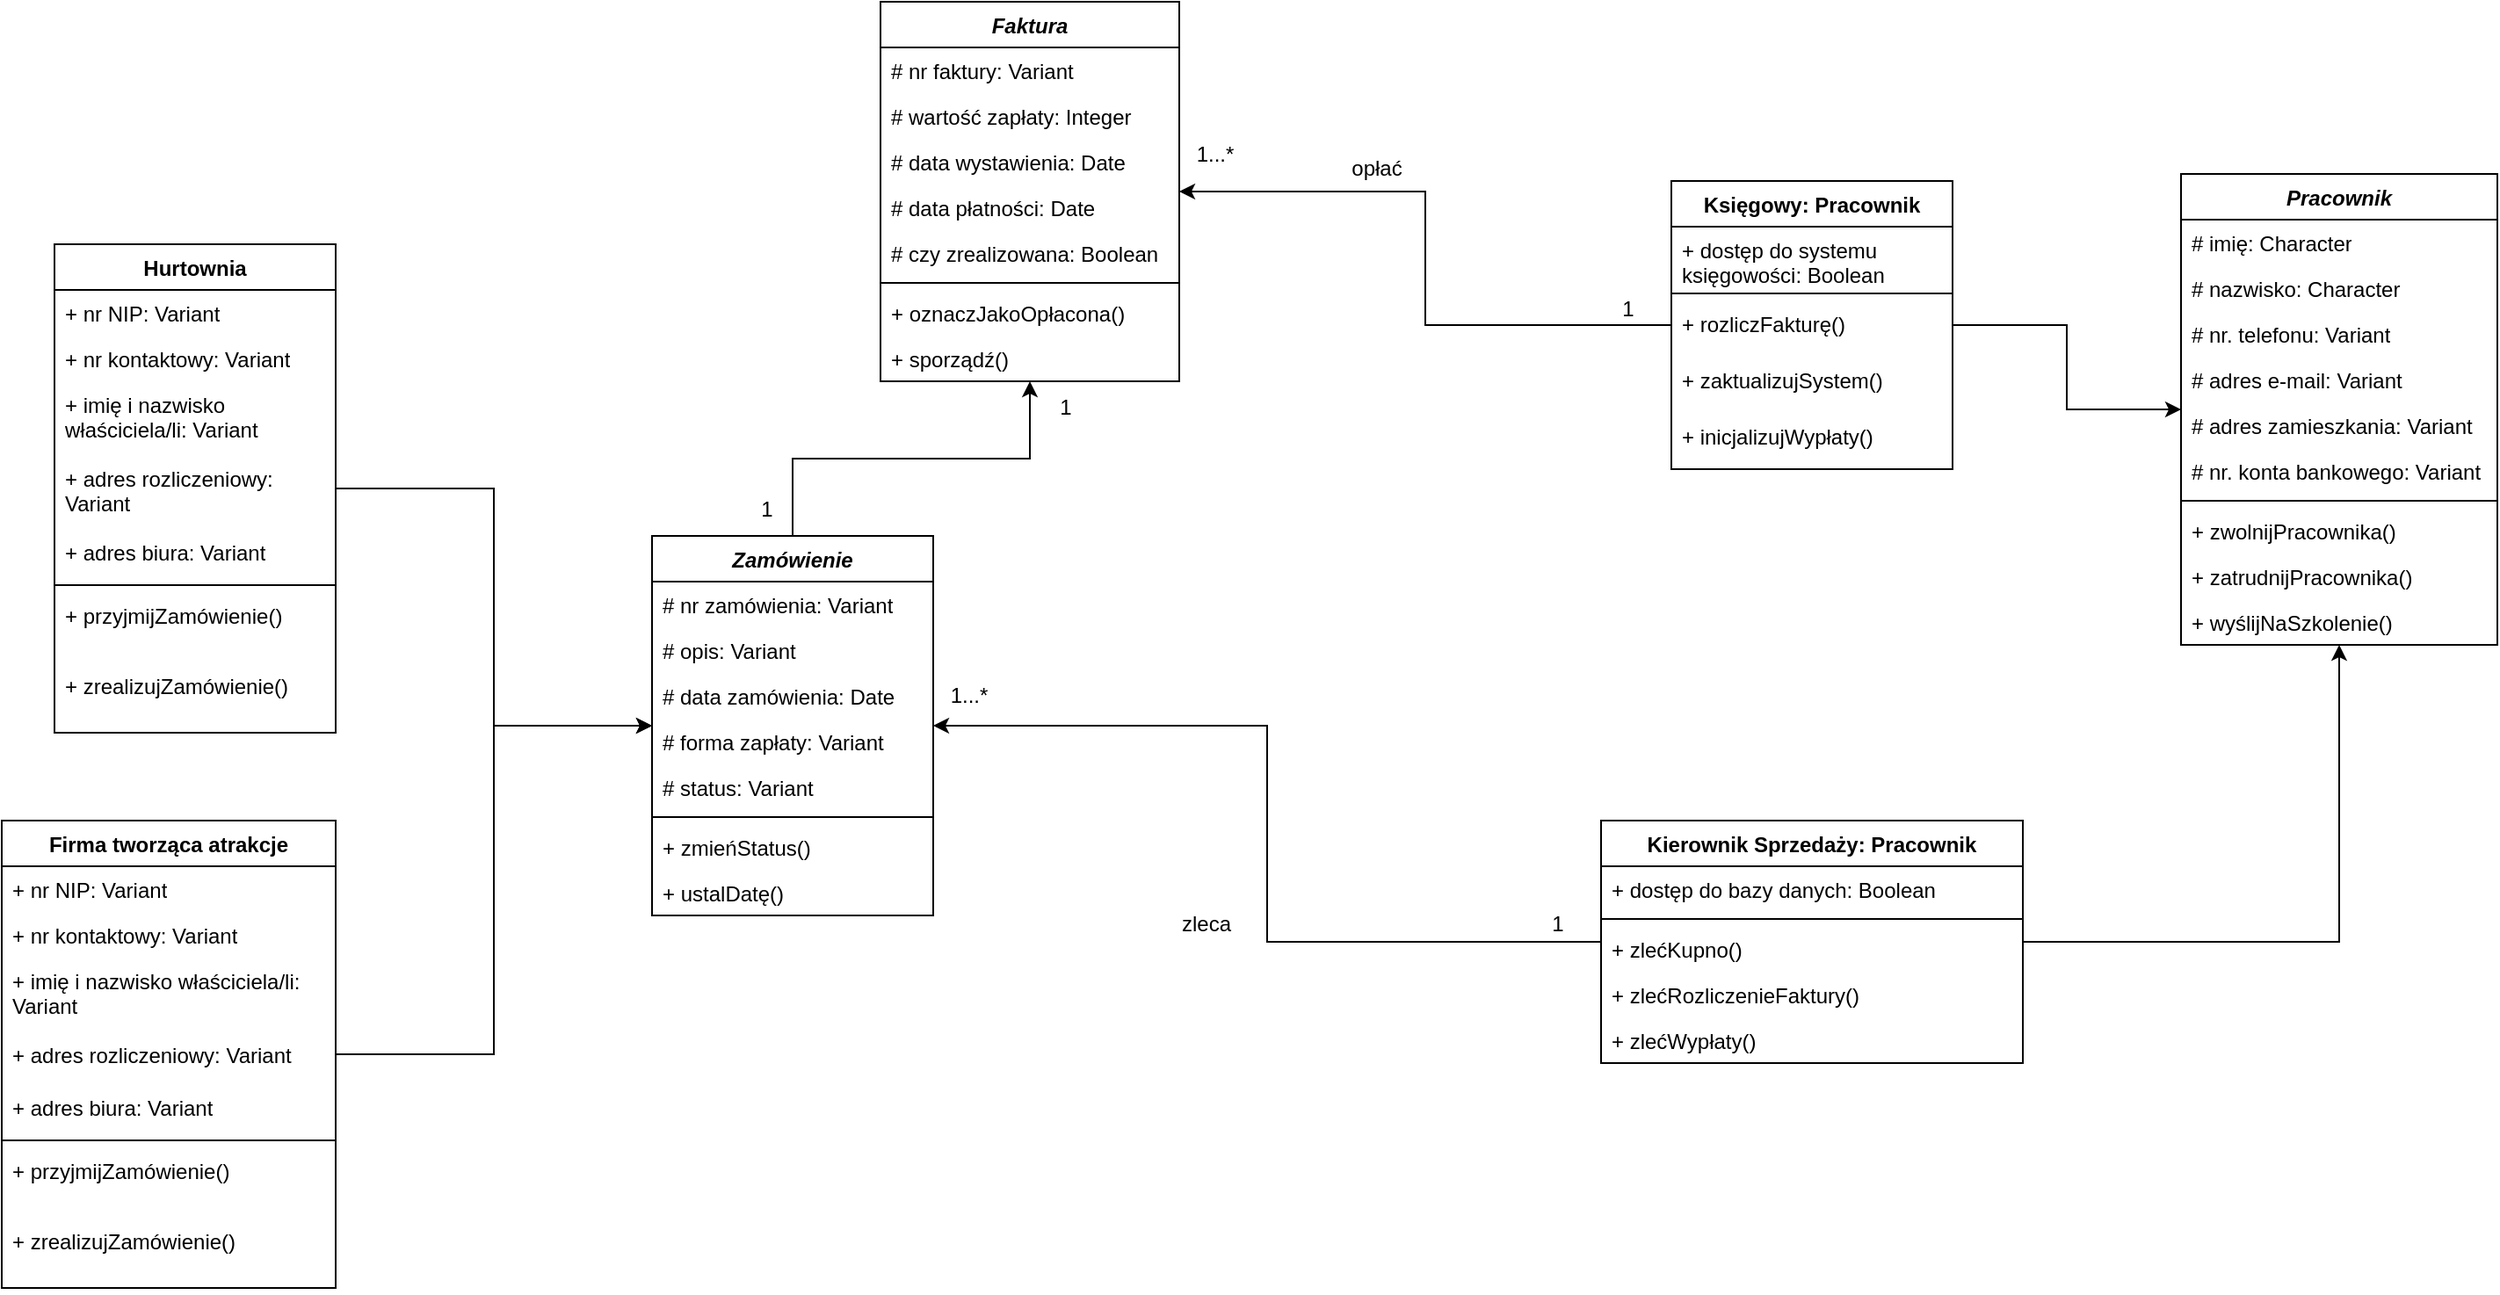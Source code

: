 <mxfile version="26.2.9">
  <diagram id="C5RBs43oDa-KdzZeNtuy" name="Page-1">
    <mxGraphModel dx="1680" dy="884" grid="1" gridSize="10" guides="1" tooltips="1" connect="1" arrows="1" fold="1" page="1" pageScale="1" pageWidth="827" pageHeight="1169" math="0" shadow="0">
      <root>
        <mxCell id="WIyWlLk6GJQsqaUBKTNV-0" />
        <mxCell id="WIyWlLk6GJQsqaUBKTNV-1" parent="WIyWlLk6GJQsqaUBKTNV-0" />
        <mxCell id="ZdGfvuFn95MMMhNWlHd1-54" style="edgeStyle=orthogonalEdgeStyle;rounded=0;orthogonalLoop=1;jettySize=auto;html=1;" edge="1" parent="WIyWlLk6GJQsqaUBKTNV-1" source="ZdGfvuFn95MMMhNWlHd1-0" target="ZdGfvuFn95MMMhNWlHd1-46">
          <mxGeometry relative="1" as="geometry" />
        </mxCell>
        <mxCell id="ZdGfvuFn95MMMhNWlHd1-0" value="Hurtownia" style="swimlane;fontStyle=1;align=center;verticalAlign=top;childLayout=stackLayout;horizontal=1;startSize=26;horizontalStack=0;resizeParent=1;resizeParentMax=0;resizeLast=0;collapsible=1;marginBottom=0;whiteSpace=wrap;html=1;" vertex="1" parent="WIyWlLk6GJQsqaUBKTNV-1">
          <mxGeometry x="100" y="228" width="160" height="278" as="geometry" />
        </mxCell>
        <mxCell id="ZdGfvuFn95MMMhNWlHd1-1" value="+ nr NIP: Variant" style="text;strokeColor=none;fillColor=none;align=left;verticalAlign=top;spacingLeft=4;spacingRight=4;overflow=hidden;rotatable=0;points=[[0,0.5],[1,0.5]];portConstraint=eastwest;whiteSpace=wrap;html=1;" vertex="1" parent="ZdGfvuFn95MMMhNWlHd1-0">
          <mxGeometry y="26" width="160" height="26" as="geometry" />
        </mxCell>
        <mxCell id="ZdGfvuFn95MMMhNWlHd1-34" value="+ nr kontaktowy: Variant" style="text;strokeColor=none;fillColor=none;align=left;verticalAlign=top;spacingLeft=4;spacingRight=4;overflow=hidden;rotatable=0;points=[[0,0.5],[1,0.5]];portConstraint=eastwest;whiteSpace=wrap;html=1;" vertex="1" parent="ZdGfvuFn95MMMhNWlHd1-0">
          <mxGeometry y="52" width="160" height="26" as="geometry" />
        </mxCell>
        <mxCell id="ZdGfvuFn95MMMhNWlHd1-35" value="+ imię i nazwisko właściciela/li: Variant" style="text;strokeColor=none;fillColor=none;align=left;verticalAlign=top;spacingLeft=4;spacingRight=4;overflow=hidden;rotatable=0;points=[[0,0.5],[1,0.5]];portConstraint=eastwest;whiteSpace=wrap;html=1;" vertex="1" parent="ZdGfvuFn95MMMhNWlHd1-0">
          <mxGeometry y="78" width="160" height="42" as="geometry" />
        </mxCell>
        <mxCell id="ZdGfvuFn95MMMhNWlHd1-36" value="+ adres rozliczeniowy: Variant" style="text;strokeColor=none;fillColor=none;align=left;verticalAlign=top;spacingLeft=4;spacingRight=4;overflow=hidden;rotatable=0;points=[[0,0.5],[1,0.5]];portConstraint=eastwest;whiteSpace=wrap;html=1;" vertex="1" parent="ZdGfvuFn95MMMhNWlHd1-0">
          <mxGeometry y="120" width="160" height="42" as="geometry" />
        </mxCell>
        <mxCell id="ZdGfvuFn95MMMhNWlHd1-37" value="+ adres biura: Variant" style="text;strokeColor=none;fillColor=none;align=left;verticalAlign=top;spacingLeft=4;spacingRight=4;overflow=hidden;rotatable=0;points=[[0,0.5],[1,0.5]];portConstraint=eastwest;whiteSpace=wrap;html=1;" vertex="1" parent="ZdGfvuFn95MMMhNWlHd1-0">
          <mxGeometry y="162" width="160" height="28" as="geometry" />
        </mxCell>
        <mxCell id="ZdGfvuFn95MMMhNWlHd1-2" value="" style="line;strokeWidth=1;fillColor=none;align=left;verticalAlign=middle;spacingTop=-1;spacingLeft=3;spacingRight=3;rotatable=0;labelPosition=right;points=[];portConstraint=eastwest;strokeColor=inherit;" vertex="1" parent="ZdGfvuFn95MMMhNWlHd1-0">
          <mxGeometry y="190" width="160" height="8" as="geometry" />
        </mxCell>
        <mxCell id="ZdGfvuFn95MMMhNWlHd1-3" value="+ przyjmijZamówienie()" style="text;strokeColor=none;fillColor=none;align=left;verticalAlign=top;spacingLeft=4;spacingRight=4;overflow=hidden;rotatable=0;points=[[0,0.5],[1,0.5]];portConstraint=eastwest;whiteSpace=wrap;html=1;" vertex="1" parent="ZdGfvuFn95MMMhNWlHd1-0">
          <mxGeometry y="198" width="160" height="40" as="geometry" />
        </mxCell>
        <mxCell id="ZdGfvuFn95MMMhNWlHd1-64" value="+ zrealizujZamówienie()" style="text;strokeColor=none;fillColor=none;align=left;verticalAlign=top;spacingLeft=4;spacingRight=4;overflow=hidden;rotatable=0;points=[[0,0.5],[1,0.5]];portConstraint=eastwest;whiteSpace=wrap;html=1;" vertex="1" parent="ZdGfvuFn95MMMhNWlHd1-0">
          <mxGeometry y="238" width="160" height="40" as="geometry" />
        </mxCell>
        <mxCell id="ZdGfvuFn95MMMhNWlHd1-4" value="&lt;i&gt;Pracownik&lt;/i&gt;" style="swimlane;fontStyle=1;align=center;verticalAlign=top;childLayout=stackLayout;horizontal=1;startSize=26;horizontalStack=0;resizeParent=1;resizeParentMax=0;resizeLast=0;collapsible=1;marginBottom=0;whiteSpace=wrap;html=1;" vertex="1" parent="WIyWlLk6GJQsqaUBKTNV-1">
          <mxGeometry x="1310" y="188" width="180" height="268" as="geometry" />
        </mxCell>
        <mxCell id="ZdGfvuFn95MMMhNWlHd1-5" value="# imię: Character" style="text;strokeColor=none;fillColor=none;align=left;verticalAlign=top;spacingLeft=4;spacingRight=4;overflow=hidden;rotatable=0;points=[[0,0.5],[1,0.5]];portConstraint=eastwest;whiteSpace=wrap;html=1;" vertex="1" parent="ZdGfvuFn95MMMhNWlHd1-4">
          <mxGeometry y="26" width="180" height="26" as="geometry" />
        </mxCell>
        <mxCell id="ZdGfvuFn95MMMhNWlHd1-6" value="# nazwisko: Character" style="text;strokeColor=none;fillColor=none;align=left;verticalAlign=top;spacingLeft=4;spacingRight=4;overflow=hidden;rotatable=0;points=[[0,0.5],[1,0.5]];portConstraint=eastwest;whiteSpace=wrap;html=1;" vertex="1" parent="ZdGfvuFn95MMMhNWlHd1-4">
          <mxGeometry y="52" width="180" height="26" as="geometry" />
        </mxCell>
        <mxCell id="ZdGfvuFn95MMMhNWlHd1-7" value="# nr. telefonu: Variant" style="text;strokeColor=none;fillColor=none;align=left;verticalAlign=top;spacingLeft=4;spacingRight=4;overflow=hidden;rotatable=0;points=[[0,0.5],[1,0.5]];portConstraint=eastwest;whiteSpace=wrap;html=1;" vertex="1" parent="ZdGfvuFn95MMMhNWlHd1-4">
          <mxGeometry y="78" width="180" height="26" as="geometry" />
        </mxCell>
        <mxCell id="ZdGfvuFn95MMMhNWlHd1-8" value="# adres e-mail: Variant" style="text;strokeColor=none;fillColor=none;align=left;verticalAlign=top;spacingLeft=4;spacingRight=4;overflow=hidden;rotatable=0;points=[[0,0.5],[1,0.5]];portConstraint=eastwest;whiteSpace=wrap;html=1;" vertex="1" parent="ZdGfvuFn95MMMhNWlHd1-4">
          <mxGeometry y="104" width="180" height="26" as="geometry" />
        </mxCell>
        <mxCell id="ZdGfvuFn95MMMhNWlHd1-9" value="# adres zamieszkania: Variant" style="text;strokeColor=none;fillColor=none;align=left;verticalAlign=top;spacingLeft=4;spacingRight=4;overflow=hidden;rotatable=0;points=[[0,0.5],[1,0.5]];portConstraint=eastwest;whiteSpace=wrap;html=1;" vertex="1" parent="ZdGfvuFn95MMMhNWlHd1-4">
          <mxGeometry y="130" width="180" height="26" as="geometry" />
        </mxCell>
        <mxCell id="ZdGfvuFn95MMMhNWlHd1-10" value="# nr. konta bankowego: Variant" style="text;strokeColor=none;fillColor=none;align=left;verticalAlign=top;spacingLeft=4;spacingRight=4;overflow=hidden;rotatable=0;points=[[0,0.5],[1,0.5]];portConstraint=eastwest;whiteSpace=wrap;html=1;" vertex="1" parent="ZdGfvuFn95MMMhNWlHd1-4">
          <mxGeometry y="156" width="180" height="26" as="geometry" />
        </mxCell>
        <mxCell id="ZdGfvuFn95MMMhNWlHd1-11" value="" style="line;strokeWidth=1;fillColor=none;align=left;verticalAlign=middle;spacingTop=-1;spacingLeft=3;spacingRight=3;rotatable=0;labelPosition=right;points=[];portConstraint=eastwest;strokeColor=inherit;" vertex="1" parent="ZdGfvuFn95MMMhNWlHd1-4">
          <mxGeometry y="182" width="180" height="8" as="geometry" />
        </mxCell>
        <mxCell id="ZdGfvuFn95MMMhNWlHd1-12" value="+ zwolnijPracownika()" style="text;strokeColor=none;fillColor=none;align=left;verticalAlign=top;spacingLeft=4;spacingRight=4;overflow=hidden;rotatable=0;points=[[0,0.5],[1,0.5]];portConstraint=eastwest;whiteSpace=wrap;html=1;" vertex="1" parent="ZdGfvuFn95MMMhNWlHd1-4">
          <mxGeometry y="190" width="180" height="26" as="geometry" />
        </mxCell>
        <mxCell id="ZdGfvuFn95MMMhNWlHd1-13" value="+ zatrudnijPracownika()" style="text;strokeColor=none;fillColor=none;align=left;verticalAlign=top;spacingLeft=4;spacingRight=4;overflow=hidden;rotatable=0;points=[[0,0.5],[1,0.5]];portConstraint=eastwest;whiteSpace=wrap;html=1;" vertex="1" parent="ZdGfvuFn95MMMhNWlHd1-4">
          <mxGeometry y="216" width="180" height="26" as="geometry" />
        </mxCell>
        <mxCell id="ZdGfvuFn95MMMhNWlHd1-14" value="+ wyślijNaSzkolenie()" style="text;strokeColor=none;fillColor=none;align=left;verticalAlign=top;spacingLeft=4;spacingRight=4;overflow=hidden;rotatable=0;points=[[0,0.5],[1,0.5]];portConstraint=eastwest;whiteSpace=wrap;html=1;" vertex="1" parent="ZdGfvuFn95MMMhNWlHd1-4">
          <mxGeometry y="242" width="180" height="26" as="geometry" />
        </mxCell>
        <mxCell id="ZdGfvuFn95MMMhNWlHd1-15" style="edgeStyle=orthogonalEdgeStyle;rounded=0;orthogonalLoop=1;jettySize=auto;html=1;" edge="1" parent="WIyWlLk6GJQsqaUBKTNV-1" source="ZdGfvuFn95MMMhNWlHd1-16" target="ZdGfvuFn95MMMhNWlHd1-4">
          <mxGeometry relative="1" as="geometry" />
        </mxCell>
        <mxCell id="ZdGfvuFn95MMMhNWlHd1-50" style="edgeStyle=orthogonalEdgeStyle;rounded=0;orthogonalLoop=1;jettySize=auto;html=1;" edge="1" parent="WIyWlLk6GJQsqaUBKTNV-1" source="ZdGfvuFn95MMMhNWlHd1-16" target="ZdGfvuFn95MMMhNWlHd1-46">
          <mxGeometry relative="1" as="geometry" />
        </mxCell>
        <mxCell id="ZdGfvuFn95MMMhNWlHd1-16" value="Kierownik Sprzedaży: Pracownik" style="swimlane;fontStyle=1;align=center;verticalAlign=top;childLayout=stackLayout;horizontal=1;startSize=26;horizontalStack=0;resizeParent=1;resizeParentMax=0;resizeLast=0;collapsible=1;marginBottom=0;whiteSpace=wrap;html=1;" vertex="1" parent="WIyWlLk6GJQsqaUBKTNV-1">
          <mxGeometry x="980" y="556" width="240" height="138" as="geometry" />
        </mxCell>
        <mxCell id="ZdGfvuFn95MMMhNWlHd1-17" value="+ dostęp do bazy danych: Boolean" style="text;strokeColor=none;fillColor=none;align=left;verticalAlign=top;spacingLeft=4;spacingRight=4;overflow=hidden;rotatable=0;points=[[0,0.5],[1,0.5]];portConstraint=eastwest;whiteSpace=wrap;html=1;" vertex="1" parent="ZdGfvuFn95MMMhNWlHd1-16">
          <mxGeometry y="26" width="240" height="26" as="geometry" />
        </mxCell>
        <mxCell id="ZdGfvuFn95MMMhNWlHd1-18" value="" style="line;strokeWidth=1;fillColor=none;align=left;verticalAlign=middle;spacingTop=-1;spacingLeft=3;spacingRight=3;rotatable=0;labelPosition=right;points=[];portConstraint=eastwest;strokeColor=inherit;" vertex="1" parent="ZdGfvuFn95MMMhNWlHd1-16">
          <mxGeometry y="52" width="240" height="8" as="geometry" />
        </mxCell>
        <mxCell id="ZdGfvuFn95MMMhNWlHd1-19" value="+ zlećKupno()" style="text;strokeColor=none;fillColor=none;align=left;verticalAlign=top;spacingLeft=4;spacingRight=4;overflow=hidden;rotatable=0;points=[[0,0.5],[1,0.5]];portConstraint=eastwest;whiteSpace=wrap;html=1;" vertex="1" parent="ZdGfvuFn95MMMhNWlHd1-16">
          <mxGeometry y="60" width="240" height="26" as="geometry" />
        </mxCell>
        <mxCell id="ZdGfvuFn95MMMhNWlHd1-20" value="+ zlećRozliczenieFaktury()" style="text;strokeColor=none;fillColor=none;align=left;verticalAlign=top;spacingLeft=4;spacingRight=4;overflow=hidden;rotatable=0;points=[[0,0.5],[1,0.5]];portConstraint=eastwest;whiteSpace=wrap;html=1;" vertex="1" parent="ZdGfvuFn95MMMhNWlHd1-16">
          <mxGeometry y="86" width="240" height="26" as="geometry" />
        </mxCell>
        <mxCell id="ZdGfvuFn95MMMhNWlHd1-21" value="+ zlećWypłaty()" style="text;strokeColor=none;fillColor=none;align=left;verticalAlign=top;spacingLeft=4;spacingRight=4;overflow=hidden;rotatable=0;points=[[0,0.5],[1,0.5]];portConstraint=eastwest;whiteSpace=wrap;html=1;" vertex="1" parent="ZdGfvuFn95MMMhNWlHd1-16">
          <mxGeometry y="112" width="240" height="26" as="geometry" />
        </mxCell>
        <mxCell id="ZdGfvuFn95MMMhNWlHd1-22" style="edgeStyle=orthogonalEdgeStyle;rounded=0;orthogonalLoop=1;jettySize=auto;html=1;" edge="1" parent="WIyWlLk6GJQsqaUBKTNV-1" source="ZdGfvuFn95MMMhNWlHd1-23" target="ZdGfvuFn95MMMhNWlHd1-4">
          <mxGeometry relative="1" as="geometry" />
        </mxCell>
        <mxCell id="ZdGfvuFn95MMMhNWlHd1-23" value="Księgowy: Pracownik" style="swimlane;fontStyle=1;align=center;verticalAlign=top;childLayout=stackLayout;horizontal=1;startSize=26;horizontalStack=0;resizeParent=1;resizeParentMax=0;resizeLast=0;collapsible=1;marginBottom=0;whiteSpace=wrap;html=1;" vertex="1" parent="WIyWlLk6GJQsqaUBKTNV-1">
          <mxGeometry x="1020" y="192" width="160" height="164" as="geometry" />
        </mxCell>
        <mxCell id="ZdGfvuFn95MMMhNWlHd1-24" value="+ dostęp do systemu księgowości: Boolean" style="text;strokeColor=none;fillColor=none;align=left;verticalAlign=top;spacingLeft=4;spacingRight=4;overflow=hidden;rotatable=0;points=[[0,0.5],[1,0.5]];portConstraint=eastwest;whiteSpace=wrap;html=1;" vertex="1" parent="ZdGfvuFn95MMMhNWlHd1-23">
          <mxGeometry y="26" width="160" height="34" as="geometry" />
        </mxCell>
        <mxCell id="ZdGfvuFn95MMMhNWlHd1-25" value="" style="line;strokeWidth=1;fillColor=none;align=left;verticalAlign=middle;spacingTop=-1;spacingLeft=3;spacingRight=3;rotatable=0;labelPosition=right;points=[];portConstraint=eastwest;strokeColor=inherit;" vertex="1" parent="ZdGfvuFn95MMMhNWlHd1-23">
          <mxGeometry y="60" width="160" height="8" as="geometry" />
        </mxCell>
        <mxCell id="ZdGfvuFn95MMMhNWlHd1-26" value="+ rozliczFakturę()" style="text;strokeColor=none;fillColor=none;align=left;verticalAlign=top;spacingLeft=4;spacingRight=4;overflow=hidden;rotatable=0;points=[[0,0.5],[1,0.5]];portConstraint=eastwest;whiteSpace=wrap;html=1;" vertex="1" parent="ZdGfvuFn95MMMhNWlHd1-23">
          <mxGeometry y="68" width="160" height="32" as="geometry" />
        </mxCell>
        <mxCell id="ZdGfvuFn95MMMhNWlHd1-27" value="+ zaktualizujSystem()" style="text;strokeColor=none;fillColor=none;align=left;verticalAlign=top;spacingLeft=4;spacingRight=4;overflow=hidden;rotatable=0;points=[[0,0.5],[1,0.5]];portConstraint=eastwest;whiteSpace=wrap;html=1;" vertex="1" parent="ZdGfvuFn95MMMhNWlHd1-23">
          <mxGeometry y="100" width="160" height="32" as="geometry" />
        </mxCell>
        <mxCell id="ZdGfvuFn95MMMhNWlHd1-28" value="+ inicjalizujWypłaty()" style="text;strokeColor=none;fillColor=none;align=left;verticalAlign=top;spacingLeft=4;spacingRight=4;overflow=hidden;rotatable=0;points=[[0,0.5],[1,0.5]];portConstraint=eastwest;whiteSpace=wrap;html=1;" vertex="1" parent="ZdGfvuFn95MMMhNWlHd1-23">
          <mxGeometry y="132" width="160" height="32" as="geometry" />
        </mxCell>
        <mxCell id="ZdGfvuFn95MMMhNWlHd1-38" value="Firma tworząca atrakcje" style="swimlane;fontStyle=1;align=center;verticalAlign=top;childLayout=stackLayout;horizontal=1;startSize=26;horizontalStack=0;resizeParent=1;resizeParentMax=0;resizeLast=0;collapsible=1;marginBottom=0;whiteSpace=wrap;html=1;" vertex="1" parent="WIyWlLk6GJQsqaUBKTNV-1">
          <mxGeometry x="70" y="556" width="190" height="266" as="geometry" />
        </mxCell>
        <mxCell id="ZdGfvuFn95MMMhNWlHd1-39" value="+ nr NIP: Variant" style="text;strokeColor=none;fillColor=none;align=left;verticalAlign=top;spacingLeft=4;spacingRight=4;overflow=hidden;rotatable=0;points=[[0,0.5],[1,0.5]];portConstraint=eastwest;whiteSpace=wrap;html=1;" vertex="1" parent="ZdGfvuFn95MMMhNWlHd1-38">
          <mxGeometry y="26" width="190" height="26" as="geometry" />
        </mxCell>
        <mxCell id="ZdGfvuFn95MMMhNWlHd1-40" value="+ nr kontaktowy: Variant" style="text;strokeColor=none;fillColor=none;align=left;verticalAlign=top;spacingLeft=4;spacingRight=4;overflow=hidden;rotatable=0;points=[[0,0.5],[1,0.5]];portConstraint=eastwest;whiteSpace=wrap;html=1;" vertex="1" parent="ZdGfvuFn95MMMhNWlHd1-38">
          <mxGeometry y="52" width="190" height="26" as="geometry" />
        </mxCell>
        <mxCell id="ZdGfvuFn95MMMhNWlHd1-41" value="+ imię i nazwisko właściciela/li: Variant" style="text;strokeColor=none;fillColor=none;align=left;verticalAlign=top;spacingLeft=4;spacingRight=4;overflow=hidden;rotatable=0;points=[[0,0.5],[1,0.5]];portConstraint=eastwest;whiteSpace=wrap;html=1;" vertex="1" parent="ZdGfvuFn95MMMhNWlHd1-38">
          <mxGeometry y="78" width="190" height="42" as="geometry" />
        </mxCell>
        <mxCell id="ZdGfvuFn95MMMhNWlHd1-42" value="+ adres rozliczeniowy: Variant" style="text;strokeColor=none;fillColor=none;align=left;verticalAlign=top;spacingLeft=4;spacingRight=4;overflow=hidden;rotatable=0;points=[[0,0.5],[1,0.5]];portConstraint=eastwest;whiteSpace=wrap;html=1;" vertex="1" parent="ZdGfvuFn95MMMhNWlHd1-38">
          <mxGeometry y="120" width="190" height="30" as="geometry" />
        </mxCell>
        <mxCell id="ZdGfvuFn95MMMhNWlHd1-43" value="+ adres biura: Variant" style="text;strokeColor=none;fillColor=none;align=left;verticalAlign=top;spacingLeft=4;spacingRight=4;overflow=hidden;rotatable=0;points=[[0,0.5],[1,0.5]];portConstraint=eastwest;whiteSpace=wrap;html=1;" vertex="1" parent="ZdGfvuFn95MMMhNWlHd1-38">
          <mxGeometry y="150" width="190" height="28" as="geometry" />
        </mxCell>
        <mxCell id="ZdGfvuFn95MMMhNWlHd1-44" value="" style="line;strokeWidth=1;fillColor=none;align=left;verticalAlign=middle;spacingTop=-1;spacingLeft=3;spacingRight=3;rotatable=0;labelPosition=right;points=[];portConstraint=eastwest;strokeColor=inherit;" vertex="1" parent="ZdGfvuFn95MMMhNWlHd1-38">
          <mxGeometry y="178" width="190" height="8" as="geometry" />
        </mxCell>
        <mxCell id="ZdGfvuFn95MMMhNWlHd1-45" value="+ przyjmijZ&lt;span style=&quot;background-color: transparent; color: light-dark(rgb(0, 0, 0), rgb(255, 255, 255));&quot;&gt;amówienie()&lt;/span&gt;" style="text;strokeColor=none;fillColor=none;align=left;verticalAlign=top;spacingLeft=4;spacingRight=4;overflow=hidden;rotatable=0;points=[[0,0.5],[1,0.5]];portConstraint=eastwest;whiteSpace=wrap;html=1;" vertex="1" parent="ZdGfvuFn95MMMhNWlHd1-38">
          <mxGeometry y="186" width="190" height="40" as="geometry" />
        </mxCell>
        <mxCell id="ZdGfvuFn95MMMhNWlHd1-65" value="+ zrealizujZamówienie()" style="text;strokeColor=none;fillColor=none;align=left;verticalAlign=top;spacingLeft=4;spacingRight=4;overflow=hidden;rotatable=0;points=[[0,0.5],[1,0.5]];portConstraint=eastwest;whiteSpace=wrap;html=1;" vertex="1" parent="ZdGfvuFn95MMMhNWlHd1-38">
          <mxGeometry y="226" width="190" height="40" as="geometry" />
        </mxCell>
        <mxCell id="ZdGfvuFn95MMMhNWlHd1-46" value="&lt;i&gt;Zamówienie&lt;/i&gt;" style="swimlane;fontStyle=1;align=center;verticalAlign=top;childLayout=stackLayout;horizontal=1;startSize=26;horizontalStack=0;resizeParent=1;resizeParentMax=0;resizeLast=0;collapsible=1;marginBottom=0;whiteSpace=wrap;html=1;" vertex="1" parent="WIyWlLk6GJQsqaUBKTNV-1">
          <mxGeometry x="440" y="394" width="160" height="216" as="geometry" />
        </mxCell>
        <mxCell id="ZdGfvuFn95MMMhNWlHd1-47" value="# nr zamówienia: Variant" style="text;strokeColor=none;fillColor=none;align=left;verticalAlign=top;spacingLeft=4;spacingRight=4;overflow=hidden;rotatable=0;points=[[0,0.5],[1,0.5]];portConstraint=eastwest;whiteSpace=wrap;html=1;" vertex="1" parent="ZdGfvuFn95MMMhNWlHd1-46">
          <mxGeometry y="26" width="160" height="26" as="geometry" />
        </mxCell>
        <mxCell id="ZdGfvuFn95MMMhNWlHd1-61" value="# opis: Variant" style="text;strokeColor=none;fillColor=none;align=left;verticalAlign=top;spacingLeft=4;spacingRight=4;overflow=hidden;rotatable=0;points=[[0,0.5],[1,0.5]];portConstraint=eastwest;whiteSpace=wrap;html=1;" vertex="1" parent="ZdGfvuFn95MMMhNWlHd1-46">
          <mxGeometry y="52" width="160" height="26" as="geometry" />
        </mxCell>
        <mxCell id="ZdGfvuFn95MMMhNWlHd1-70" value="# data zamówienia: Date" style="text;strokeColor=none;fillColor=none;align=left;verticalAlign=top;spacingLeft=4;spacingRight=4;overflow=hidden;rotatable=0;points=[[0,0.5],[1,0.5]];portConstraint=eastwest;whiteSpace=wrap;html=1;" vertex="1" parent="ZdGfvuFn95MMMhNWlHd1-46">
          <mxGeometry y="78" width="160" height="26" as="geometry" />
        </mxCell>
        <mxCell id="ZdGfvuFn95MMMhNWlHd1-71" value="# forma zapłaty: Variant" style="text;strokeColor=none;fillColor=none;align=left;verticalAlign=top;spacingLeft=4;spacingRight=4;overflow=hidden;rotatable=0;points=[[0,0.5],[1,0.5]];portConstraint=eastwest;whiteSpace=wrap;html=1;" vertex="1" parent="ZdGfvuFn95MMMhNWlHd1-46">
          <mxGeometry y="104" width="160" height="26" as="geometry" />
        </mxCell>
        <mxCell id="ZdGfvuFn95MMMhNWlHd1-72" value="# status: Variant" style="text;strokeColor=none;fillColor=none;align=left;verticalAlign=top;spacingLeft=4;spacingRight=4;overflow=hidden;rotatable=0;points=[[0,0.5],[1,0.5]];portConstraint=eastwest;whiteSpace=wrap;html=1;" vertex="1" parent="ZdGfvuFn95MMMhNWlHd1-46">
          <mxGeometry y="130" width="160" height="26" as="geometry" />
        </mxCell>
        <mxCell id="ZdGfvuFn95MMMhNWlHd1-48" value="" style="line;strokeWidth=1;fillColor=none;align=left;verticalAlign=middle;spacingTop=-1;spacingLeft=3;spacingRight=3;rotatable=0;labelPosition=right;points=[];portConstraint=eastwest;strokeColor=inherit;" vertex="1" parent="ZdGfvuFn95MMMhNWlHd1-46">
          <mxGeometry y="156" width="160" height="8" as="geometry" />
        </mxCell>
        <mxCell id="ZdGfvuFn95MMMhNWlHd1-49" value="+ zmieńStatus()" style="text;strokeColor=none;fillColor=none;align=left;verticalAlign=top;spacingLeft=4;spacingRight=4;overflow=hidden;rotatable=0;points=[[0,0.5],[1,0.5]];portConstraint=eastwest;whiteSpace=wrap;html=1;" vertex="1" parent="ZdGfvuFn95MMMhNWlHd1-46">
          <mxGeometry y="164" width="160" height="26" as="geometry" />
        </mxCell>
        <mxCell id="ZdGfvuFn95MMMhNWlHd1-73" value="+ ustalDatę()" style="text;strokeColor=none;fillColor=none;align=left;verticalAlign=top;spacingLeft=4;spacingRight=4;overflow=hidden;rotatable=0;points=[[0,0.5],[1,0.5]];portConstraint=eastwest;whiteSpace=wrap;html=1;" vertex="1" parent="ZdGfvuFn95MMMhNWlHd1-46">
          <mxGeometry y="190" width="160" height="26" as="geometry" />
        </mxCell>
        <mxCell id="ZdGfvuFn95MMMhNWlHd1-51" value="zleca" style="text;html=1;align=center;verticalAlign=middle;resizable=0;points=[];autosize=1;strokeColor=none;fillColor=none;" vertex="1" parent="WIyWlLk6GJQsqaUBKTNV-1">
          <mxGeometry x="730" y="600" width="50" height="30" as="geometry" />
        </mxCell>
        <mxCell id="ZdGfvuFn95MMMhNWlHd1-52" value="1" style="text;html=1;align=center;verticalAlign=middle;resizable=0;points=[];autosize=1;strokeColor=none;fillColor=none;" vertex="1" parent="WIyWlLk6GJQsqaUBKTNV-1">
          <mxGeometry x="940" y="600" width="30" height="30" as="geometry" />
        </mxCell>
        <mxCell id="ZdGfvuFn95MMMhNWlHd1-53" value="1...*" style="text;html=1;align=center;verticalAlign=middle;resizable=0;points=[];autosize=1;strokeColor=none;fillColor=none;" vertex="1" parent="WIyWlLk6GJQsqaUBKTNV-1">
          <mxGeometry x="600" y="470" width="40" height="30" as="geometry" />
        </mxCell>
        <mxCell id="ZdGfvuFn95MMMhNWlHd1-55" style="edgeStyle=orthogonalEdgeStyle;rounded=0;orthogonalLoop=1;jettySize=auto;html=1;" edge="1" parent="WIyWlLk6GJQsqaUBKTNV-1" source="ZdGfvuFn95MMMhNWlHd1-38" target="ZdGfvuFn95MMMhNWlHd1-46">
          <mxGeometry relative="1" as="geometry" />
        </mxCell>
        <mxCell id="ZdGfvuFn95MMMhNWlHd1-57" value="&lt;i&gt;Faktura&lt;/i&gt;" style="swimlane;fontStyle=1;align=center;verticalAlign=top;childLayout=stackLayout;horizontal=1;startSize=26;horizontalStack=0;resizeParent=1;resizeParentMax=0;resizeLast=0;collapsible=1;marginBottom=0;whiteSpace=wrap;html=1;" vertex="1" parent="WIyWlLk6GJQsqaUBKTNV-1">
          <mxGeometry x="570" y="90" width="170" height="216" as="geometry" />
        </mxCell>
        <mxCell id="ZdGfvuFn95MMMhNWlHd1-58" value="# nr faktury: Variant" style="text;strokeColor=none;fillColor=none;align=left;verticalAlign=top;spacingLeft=4;spacingRight=4;overflow=hidden;rotatable=0;points=[[0,0.5],[1,0.5]];portConstraint=eastwest;whiteSpace=wrap;html=1;" vertex="1" parent="ZdGfvuFn95MMMhNWlHd1-57">
          <mxGeometry y="26" width="170" height="26" as="geometry" />
        </mxCell>
        <mxCell id="ZdGfvuFn95MMMhNWlHd1-63" value="# wartość zapłaty: Integer" style="text;strokeColor=none;fillColor=none;align=left;verticalAlign=top;spacingLeft=4;spacingRight=4;overflow=hidden;rotatable=0;points=[[0,0.5],[1,0.5]];portConstraint=eastwest;whiteSpace=wrap;html=1;" vertex="1" parent="ZdGfvuFn95MMMhNWlHd1-57">
          <mxGeometry y="52" width="170" height="26" as="geometry" />
        </mxCell>
        <mxCell id="ZdGfvuFn95MMMhNWlHd1-74" value="# data wystawienia: Date" style="text;strokeColor=none;fillColor=none;align=left;verticalAlign=top;spacingLeft=4;spacingRight=4;overflow=hidden;rotatable=0;points=[[0,0.5],[1,0.5]];portConstraint=eastwest;whiteSpace=wrap;html=1;" vertex="1" parent="ZdGfvuFn95MMMhNWlHd1-57">
          <mxGeometry y="78" width="170" height="26" as="geometry" />
        </mxCell>
        <mxCell id="ZdGfvuFn95MMMhNWlHd1-77" value="# data płatności: Date" style="text;strokeColor=none;fillColor=none;align=left;verticalAlign=top;spacingLeft=4;spacingRight=4;overflow=hidden;rotatable=0;points=[[0,0.5],[1,0.5]];portConstraint=eastwest;whiteSpace=wrap;html=1;" vertex="1" parent="ZdGfvuFn95MMMhNWlHd1-57">
          <mxGeometry y="104" width="170" height="26" as="geometry" />
        </mxCell>
        <mxCell id="ZdGfvuFn95MMMhNWlHd1-75" value="# czy zrealizowana: Boolean" style="text;strokeColor=none;fillColor=none;align=left;verticalAlign=top;spacingLeft=4;spacingRight=4;overflow=hidden;rotatable=0;points=[[0,0.5],[1,0.5]];portConstraint=eastwest;whiteSpace=wrap;html=1;" vertex="1" parent="ZdGfvuFn95MMMhNWlHd1-57">
          <mxGeometry y="130" width="170" height="26" as="geometry" />
        </mxCell>
        <mxCell id="ZdGfvuFn95MMMhNWlHd1-59" value="" style="line;strokeWidth=1;fillColor=none;align=left;verticalAlign=middle;spacingTop=-1;spacingLeft=3;spacingRight=3;rotatable=0;labelPosition=right;points=[];portConstraint=eastwest;strokeColor=inherit;" vertex="1" parent="ZdGfvuFn95MMMhNWlHd1-57">
          <mxGeometry y="156" width="170" height="8" as="geometry" />
        </mxCell>
        <mxCell id="ZdGfvuFn95MMMhNWlHd1-60" value="+ oznaczJakoOpłacona()" style="text;strokeColor=none;fillColor=none;align=left;verticalAlign=top;spacingLeft=4;spacingRight=4;overflow=hidden;rotatable=0;points=[[0,0.5],[1,0.5]];portConstraint=eastwest;whiteSpace=wrap;html=1;" vertex="1" parent="ZdGfvuFn95MMMhNWlHd1-57">
          <mxGeometry y="164" width="170" height="26" as="geometry" />
        </mxCell>
        <mxCell id="ZdGfvuFn95MMMhNWlHd1-76" value="+ sporządź()" style="text;strokeColor=none;fillColor=none;align=left;verticalAlign=top;spacingLeft=4;spacingRight=4;overflow=hidden;rotatable=0;points=[[0,0.5],[1,0.5]];portConstraint=eastwest;whiteSpace=wrap;html=1;" vertex="1" parent="ZdGfvuFn95MMMhNWlHd1-57">
          <mxGeometry y="190" width="170" height="26" as="geometry" />
        </mxCell>
        <mxCell id="ZdGfvuFn95MMMhNWlHd1-66" style="edgeStyle=orthogonalEdgeStyle;rounded=0;orthogonalLoop=1;jettySize=auto;html=1;exitX=0.5;exitY=0;exitDx=0;exitDy=0;" edge="1" parent="WIyWlLk6GJQsqaUBKTNV-1" source="ZdGfvuFn95MMMhNWlHd1-46" target="ZdGfvuFn95MMMhNWlHd1-57">
          <mxGeometry relative="1" as="geometry" />
        </mxCell>
        <mxCell id="ZdGfvuFn95MMMhNWlHd1-68" value="1" style="text;html=1;align=center;verticalAlign=middle;resizable=0;points=[];autosize=1;strokeColor=none;fillColor=none;" vertex="1" parent="WIyWlLk6GJQsqaUBKTNV-1">
          <mxGeometry x="980" y="250" width="30" height="30" as="geometry" />
        </mxCell>
        <mxCell id="ZdGfvuFn95MMMhNWlHd1-69" value="1...*" style="text;html=1;align=center;verticalAlign=middle;resizable=0;points=[];autosize=1;strokeColor=none;fillColor=none;" vertex="1" parent="WIyWlLk6GJQsqaUBKTNV-1">
          <mxGeometry x="740" y="162" width="40" height="30" as="geometry" />
        </mxCell>
        <mxCell id="ZdGfvuFn95MMMhNWlHd1-78" value="1" style="text;html=1;align=center;verticalAlign=middle;resizable=0;points=[];autosize=1;strokeColor=none;fillColor=none;" vertex="1" parent="WIyWlLk6GJQsqaUBKTNV-1">
          <mxGeometry x="490" y="364" width="30" height="30" as="geometry" />
        </mxCell>
        <mxCell id="ZdGfvuFn95MMMhNWlHd1-79" value="1" style="text;html=1;align=center;verticalAlign=middle;resizable=0;points=[];autosize=1;strokeColor=none;fillColor=none;" vertex="1" parent="WIyWlLk6GJQsqaUBKTNV-1">
          <mxGeometry x="660" y="306" width="30" height="30" as="geometry" />
        </mxCell>
        <mxCell id="ZdGfvuFn95MMMhNWlHd1-82" value="" style="edgeStyle=orthogonalEdgeStyle;rounded=0;orthogonalLoop=1;jettySize=auto;html=1;" edge="1" parent="WIyWlLk6GJQsqaUBKTNV-1" source="ZdGfvuFn95MMMhNWlHd1-23" target="ZdGfvuFn95MMMhNWlHd1-57">
          <mxGeometry relative="1" as="geometry">
            <mxPoint x="1020" y="274" as="sourcePoint" />
            <mxPoint x="740" y="198" as="targetPoint" />
          </mxGeometry>
        </mxCell>
        <mxCell id="ZdGfvuFn95MMMhNWlHd1-81" value="opłać" style="text;html=1;align=center;verticalAlign=middle;resizable=0;points=[];autosize=1;strokeColor=none;fillColor=none;" vertex="1" parent="WIyWlLk6GJQsqaUBKTNV-1">
          <mxGeometry x="827" y="170" width="50" height="30" as="geometry" />
        </mxCell>
      </root>
    </mxGraphModel>
  </diagram>
</mxfile>
